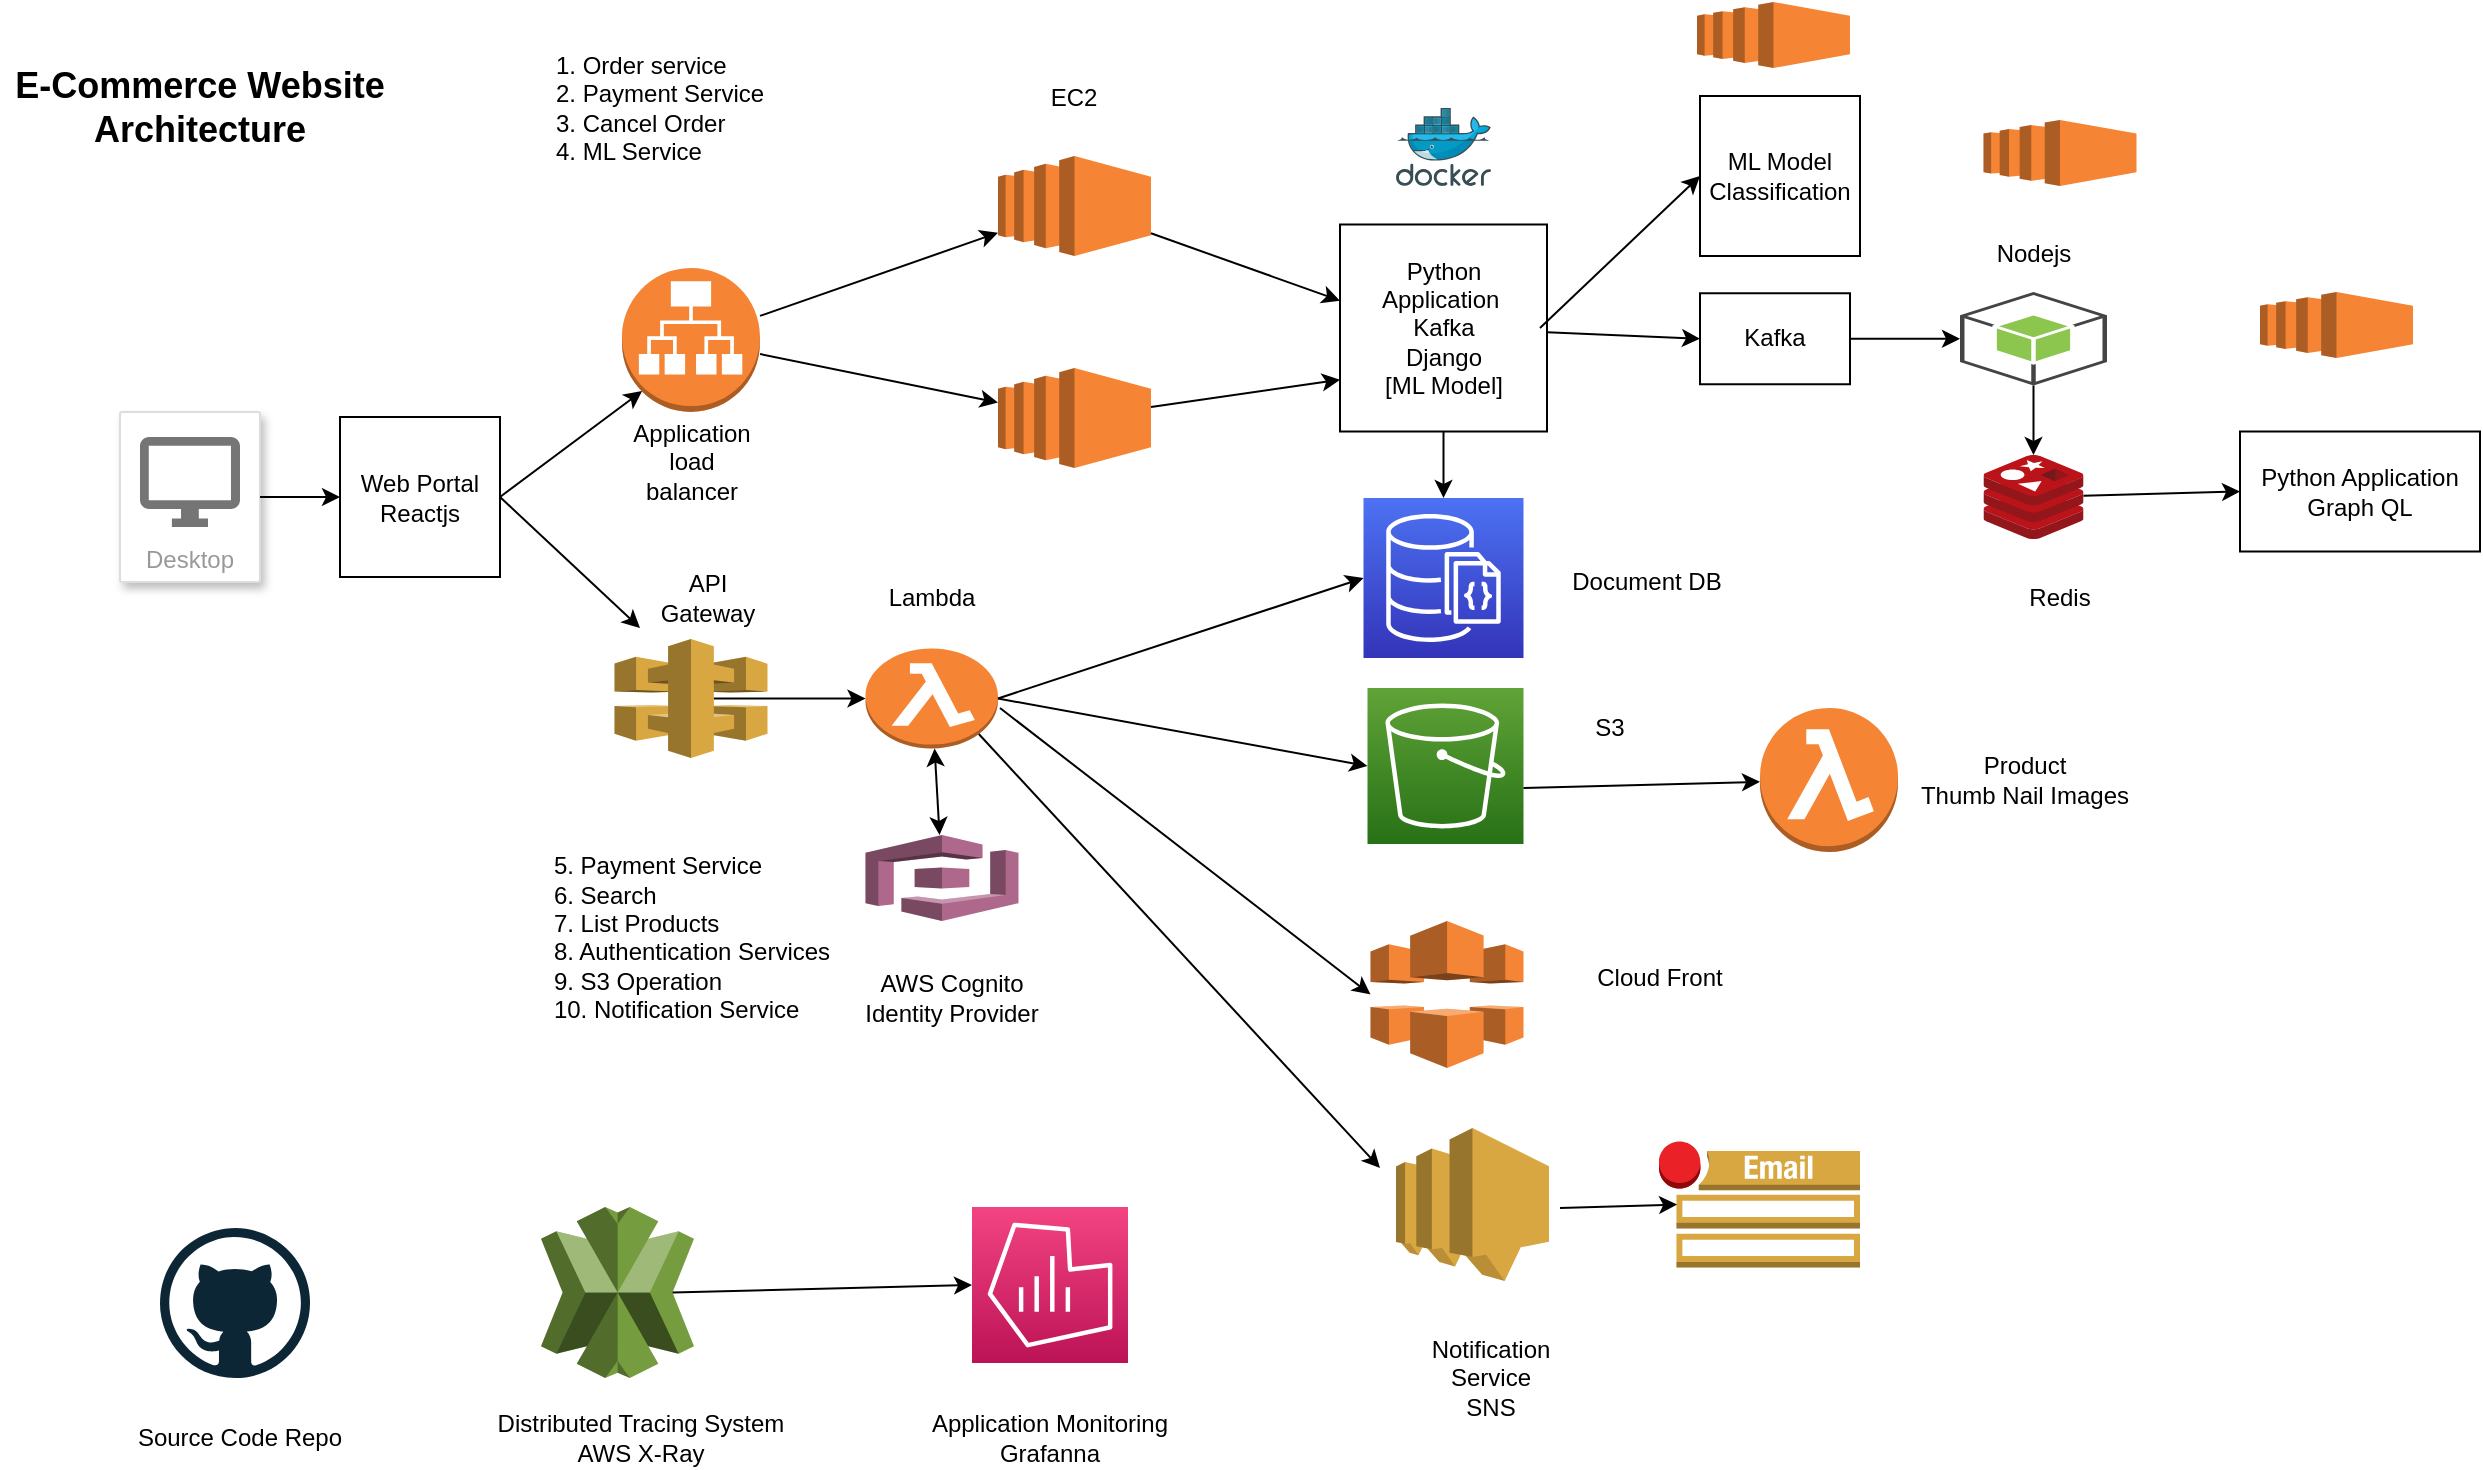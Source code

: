 <mxfile version="19.0.3" type="device"><diagram id="XXmg-zegP6LlbD_oTkng" name="Page-1"><mxGraphModel dx="2354" dy="754" grid="1" gridSize="10" guides="1" tooltips="1" connect="1" arrows="1" fold="1" page="1" pageScale="1" pageWidth="850" pageHeight="1100" math="0" shadow="0"><root><mxCell id="0"/><mxCell id="1" parent="0"/><mxCell id="A41Lz1WuujSkeehZ5j4z-2" value="" style="outlineConnect=0;dashed=0;verticalLabelPosition=bottom;verticalAlign=top;align=center;html=1;shape=mxgraph.aws3.application_load_balancer;fillColor=#F58534;gradientColor=none;" parent="1" vertex="1"><mxGeometry x="161" y="150" width="69" height="72" as="geometry"/></mxCell><mxCell id="A41Lz1WuujSkeehZ5j4z-4" value="" style="outlineConnect=0;dashed=0;verticalLabelPosition=bottom;verticalAlign=top;align=center;html=1;shape=mxgraph.aws3.ec2;fillColor=#F58534;gradientColor=none;" parent="1" vertex="1"><mxGeometry x="349" y="200" width="76.5" height="50" as="geometry"/></mxCell><mxCell id="A41Lz1WuujSkeehZ5j4z-5" value="" style="outlineConnect=0;dashed=0;verticalLabelPosition=bottom;verticalAlign=top;align=center;html=1;shape=mxgraph.aws3.ec2;fillColor=#F58534;gradientColor=none;" parent="1" vertex="1"><mxGeometry x="349" y="94" width="76.5" height="50" as="geometry"/></mxCell><mxCell id="A41Lz1WuujSkeehZ5j4z-6" value="" style="endArrow=classic;html=1;rounded=0;" parent="1" source="A41Lz1WuujSkeehZ5j4z-2" target="A41Lz1WuujSkeehZ5j4z-4" edge="1"><mxGeometry width="50" height="50" relative="1" as="geometry"><mxPoint x="400" y="430" as="sourcePoint"/><mxPoint x="450" y="380" as="targetPoint"/></mxGeometry></mxCell><mxCell id="A41Lz1WuujSkeehZ5j4z-7" value="" style="endArrow=classic;html=1;rounded=0;" parent="1" source="A41Lz1WuujSkeehZ5j4z-2" target="A41Lz1WuujSkeehZ5j4z-5" edge="1"><mxGeometry width="50" height="50" relative="1" as="geometry"><mxPoint x="650" y="240" as="sourcePoint"/><mxPoint x="450" y="380" as="targetPoint"/></mxGeometry></mxCell><mxCell id="A41Lz1WuujSkeehZ5j4z-11" value="" style="outlineConnect=0;dashed=0;verticalLabelPosition=bottom;verticalAlign=top;align=center;html=1;shape=mxgraph.aws3.lambda_function;fillColor=#F58534;gradientColor=none;" parent="1" vertex="1"><mxGeometry x="282.75" y="340.25" width="66.25" height="50" as="geometry"/></mxCell><mxCell id="A41Lz1WuujSkeehZ5j4z-20" value="" style="sketch=0;points=[[0,0,0],[0.25,0,0],[0.5,0,0],[0.75,0,0],[1,0,0],[0,1,0],[0.25,1,0],[0.5,1,0],[0.75,1,0],[1,1,0],[0,0.25,0],[0,0.5,0],[0,0.75,0],[1,0.25,0],[1,0.5,0],[1,0.75,0]];outlineConnect=0;fontColor=#232F3E;gradientColor=#4D72F3;gradientDirection=north;fillColor=#3334B9;strokeColor=#ffffff;dashed=0;verticalLabelPosition=bottom;verticalAlign=top;align=center;html=1;fontSize=12;fontStyle=0;aspect=fixed;shape=mxgraph.aws4.resourceIcon;resIcon=mxgraph.aws4.documentdb_with_mongodb_compatibility;" parent="1" vertex="1"><mxGeometry x="531.75" y="265" width="80" height="80" as="geometry"/></mxCell><mxCell id="A41Lz1WuujSkeehZ5j4z-21" value="" style="outlineConnect=0;dashed=0;verticalLabelPosition=bottom;verticalAlign=top;align=center;html=1;shape=mxgraph.aws3.api_gateway;fillColor=#D9A741;gradientColor=none;" parent="1" vertex="1"><mxGeometry x="157.25" y="335.5" width="76.5" height="59.5" as="geometry"/></mxCell><mxCell id="A41Lz1WuujSkeehZ5j4z-24" value="" style="endArrow=classic;html=1;rounded=0;entryX=0;entryY=0.5;entryDx=0;entryDy=0;entryPerimeter=0;exitX=0.65;exitY=0.5;exitDx=0;exitDy=0;exitPerimeter=0;" parent="1" source="A41Lz1WuujSkeehZ5j4z-21" target="A41Lz1WuujSkeehZ5j4z-11" edge="1"><mxGeometry width="50" height="50" relative="1" as="geometry"><mxPoint x="290" y="385" as="sourcePoint"/><mxPoint x="240" y="400" as="targetPoint"/></mxGeometry></mxCell><mxCell id="A41Lz1WuujSkeehZ5j4z-25" value="1. Order service&lt;br&gt;2. Payment Service&lt;br&gt;3. Cancel Order&lt;br&gt;4. ML Service" style="text;html=1;strokeColor=none;fillColor=none;align=left;verticalAlign=middle;whiteSpace=wrap;rounded=0;" parent="1" vertex="1"><mxGeometry x="125.5" y="55" width="140" height="30" as="geometry"/></mxCell><mxCell id="A41Lz1WuujSkeehZ5j4z-26" value="&lt;div style=&quot;text-align: left;&quot;&gt;&lt;span style=&quot;background-color: initial;&quot;&gt;5. Payment Service&lt;/span&gt;&lt;/div&gt;&lt;div style=&quot;text-align: left;&quot;&gt;&lt;span style=&quot;background-color: initial;&quot;&gt;6. Search&lt;/span&gt;&lt;/div&gt;&lt;div style=&quot;text-align: left;&quot;&gt;&lt;span style=&quot;background-color: initial;&quot;&gt;7. List Products&lt;/span&gt;&lt;/div&gt;&lt;div style=&quot;text-align: left;&quot;&gt;&lt;span style=&quot;background-color: initial;&quot;&gt;8. Authentication Services&lt;/span&gt;&lt;/div&gt;&lt;div style=&quot;text-align: left;&quot;&gt;&lt;span style=&quot;background-color: initial;&quot;&gt;9. S3 Operation&lt;/span&gt;&lt;/div&gt;&lt;div style=&quot;text-align: left;&quot;&gt;&lt;span style=&quot;background-color: initial;&quot;&gt;10. Notification Service&lt;/span&gt;&lt;/div&gt;&lt;div style=&quot;text-align: left;&quot;&gt;&lt;span style=&quot;background-color: initial;&quot;&gt;&lt;br&gt;&lt;/span&gt;&lt;/div&gt;" style="text;html=1;strokeColor=none;fillColor=none;align=center;verticalAlign=middle;whiteSpace=wrap;rounded=0;" parent="1" vertex="1"><mxGeometry x="120.5" y="476.5" width="150" height="30" as="geometry"/></mxCell><mxCell id="A41Lz1WuujSkeehZ5j4z-27" value="" style="outlineConnect=0;dashed=0;verticalLabelPosition=bottom;verticalAlign=top;align=center;html=1;shape=mxgraph.aws3.cognito;fillColor=#AD688B;gradientColor=none;" parent="1" vertex="1"><mxGeometry x="282.75" y="433.5" width="76.5" height="43" as="geometry"/></mxCell><mxCell id="A41Lz1WuujSkeehZ5j4z-28" value="" style="endArrow=classic;startArrow=classic;html=1;rounded=0;" parent="1" source="A41Lz1WuujSkeehZ5j4z-11" target="A41Lz1WuujSkeehZ5j4z-27" edge="1"><mxGeometry width="50" height="50" relative="1" as="geometry"><mxPoint x="280" y="400" as="sourcePoint"/><mxPoint x="330" y="310" as="targetPoint"/></mxGeometry></mxCell><mxCell id="A41Lz1WuujSkeehZ5j4z-30" value="AWS Cognito&lt;br&gt;Identity Provider" style="text;html=1;strokeColor=none;fillColor=none;align=center;verticalAlign=middle;whiteSpace=wrap;rounded=0;" parent="1" vertex="1"><mxGeometry x="270.5" y="500" width="110" height="30" as="geometry"/></mxCell><mxCell id="A41Lz1WuujSkeehZ5j4z-31" value="Python Application&amp;nbsp;&lt;br&gt;Kafka&lt;br&gt;Django&lt;br&gt;[ML Model]" style="whiteSpace=wrap;html=1;aspect=fixed;" parent="1" vertex="1"><mxGeometry x="520" y="128.25" width="103.5" height="103.5" as="geometry"/></mxCell><mxCell id="A41Lz1WuujSkeehZ5j4z-38" value="" style="endArrow=classic;html=1;rounded=0;entryX=0;entryY=0.368;entryDx=0;entryDy=0;entryPerimeter=0;" parent="1" source="A41Lz1WuujSkeehZ5j4z-5" target="A41Lz1WuujSkeehZ5j4z-31" edge="1"><mxGeometry width="50" height="50" relative="1" as="geometry"><mxPoint x="400" y="230" as="sourcePoint"/><mxPoint x="450" y="180" as="targetPoint"/></mxGeometry></mxCell><mxCell id="A41Lz1WuujSkeehZ5j4z-42" value="" style="endArrow=classic;html=1;rounded=0;exitX=1;exitY=0.5;exitDx=0;exitDy=0;exitPerimeter=0;entryX=0;entryY=0.5;entryDx=0;entryDy=0;entryPerimeter=0;" parent="1" source="A41Lz1WuujSkeehZ5j4z-11" target="A41Lz1WuujSkeehZ5j4z-20" edge="1"><mxGeometry width="50" height="50" relative="1" as="geometry"><mxPoint x="400" y="230" as="sourcePoint"/><mxPoint x="640" y="260" as="targetPoint"/></mxGeometry></mxCell><mxCell id="A41Lz1WuujSkeehZ5j4z-43" value="" style="dashed=0;outlineConnect=0;html=1;align=center;labelPosition=center;verticalLabelPosition=bottom;verticalAlign=top;shape=mxgraph.weblogos.github" parent="1" vertex="1"><mxGeometry x="-70" y="630" width="75" height="75" as="geometry"/></mxCell><mxCell id="A41Lz1WuujSkeehZ5j4z-44" value="Source Code Repo" style="text;html=1;strokeColor=none;fillColor=none;align=center;verticalAlign=middle;whiteSpace=wrap;rounded=0;" parent="1" vertex="1"><mxGeometry x="-90" y="720" width="120" height="30" as="geometry"/></mxCell><mxCell id="A41Lz1WuujSkeehZ5j4z-45" value="" style="sketch=0;aspect=fixed;html=1;points=[];align=center;image;fontSize=12;image=img/lib/mscae/Docker.svg;" parent="1" vertex="1"><mxGeometry x="548" y="70" width="47.5" height="38.95" as="geometry"/></mxCell><mxCell id="A41Lz1WuujSkeehZ5j4z-46" value="Web Portal&lt;br&gt;Reactjs" style="whiteSpace=wrap;html=1;aspect=fixed;" parent="1" vertex="1"><mxGeometry x="20" y="224.5" width="80" height="80" as="geometry"/></mxCell><mxCell id="A41Lz1WuujSkeehZ5j4z-49" value="" style="endArrow=classic;html=1;rounded=0;exitX=0.5;exitY=1;exitDx=0;exitDy=0;entryX=0.5;entryY=0;entryDx=0;entryDy=0;entryPerimeter=0;" parent="1" source="A41Lz1WuujSkeehZ5j4z-31" target="A41Lz1WuujSkeehZ5j4z-20" edge="1"><mxGeometry width="50" height="50" relative="1" as="geometry"><mxPoint x="400" y="310" as="sourcePoint"/><mxPoint x="630" y="320" as="targetPoint"/></mxGeometry></mxCell><mxCell id="A41Lz1WuujSkeehZ5j4z-50" value="Desktop" style="strokeColor=#dddddd;shadow=1;strokeWidth=1;rounded=1;absoluteArcSize=1;arcSize=2;labelPosition=center;verticalLabelPosition=middle;align=center;verticalAlign=bottom;spacingLeft=0;fontColor=#999999;fontSize=12;whiteSpace=wrap;spacingBottom=2;" parent="1" vertex="1"><mxGeometry x="-90" y="222" width="70" height="85" as="geometry"/></mxCell><mxCell id="A41Lz1WuujSkeehZ5j4z-51" value="" style="sketch=0;dashed=0;connectable=0;html=1;fillColor=#757575;strokeColor=none;shape=mxgraph.gcp2.desktop;part=1;" parent="A41Lz1WuujSkeehZ5j4z-50" vertex="1"><mxGeometry x="0.5" width="50" height="45" relative="1" as="geometry"><mxPoint x="-25" y="12.5" as="offset"/></mxGeometry></mxCell><mxCell id="A41Lz1WuujSkeehZ5j4z-52" value="" style="endArrow=classic;html=1;rounded=0;exitX=1;exitY=0.5;exitDx=0;exitDy=0;entryX=0;entryY=0.5;entryDx=0;entryDy=0;" parent="1" source="A41Lz1WuujSkeehZ5j4z-50" target="A41Lz1WuujSkeehZ5j4z-46" edge="1"><mxGeometry width="50" height="50" relative="1" as="geometry"><mxPoint x="400" y="310" as="sourcePoint"/><mxPoint x="450" y="260" as="targetPoint"/></mxGeometry></mxCell><mxCell id="A41Lz1WuujSkeehZ5j4z-54" value="" style="endArrow=classic;html=1;rounded=0;entryX=0;entryY=0.75;entryDx=0;entryDy=0;" parent="1" source="A41Lz1WuujSkeehZ5j4z-4" target="A41Lz1WuujSkeehZ5j4z-31" edge="1"><mxGeometry width="50" height="50" relative="1" as="geometry"><mxPoint x="400" y="310" as="sourcePoint"/><mxPoint x="450" y="260" as="targetPoint"/></mxGeometry></mxCell><mxCell id="A41Lz1WuujSkeehZ5j4z-55" value="" style="endArrow=classic;html=1;rounded=0;exitX=1;exitY=0.5;exitDx=0;exitDy=0;entryX=0.145;entryY=0.855;entryDx=0;entryDy=0;entryPerimeter=0;" parent="1" source="A41Lz1WuujSkeehZ5j4z-46" target="A41Lz1WuujSkeehZ5j4z-2" edge="1"><mxGeometry width="50" height="50" relative="1" as="geometry"><mxPoint x="400" y="310" as="sourcePoint"/><mxPoint x="450" y="260" as="targetPoint"/></mxGeometry></mxCell><mxCell id="A41Lz1WuujSkeehZ5j4z-56" value="" style="endArrow=classic;html=1;rounded=0;exitX=1;exitY=0.5;exitDx=0;exitDy=0;" parent="1" source="A41Lz1WuujSkeehZ5j4z-46" edge="1"><mxGeometry width="50" height="50" relative="1" as="geometry"><mxPoint x="400" y="310" as="sourcePoint"/><mxPoint x="170" y="330" as="targetPoint"/></mxGeometry></mxCell><mxCell id="A41Lz1WuujSkeehZ5j4z-57" value="ML Model&lt;br&gt;Classification" style="whiteSpace=wrap;html=1;aspect=fixed;" parent="1" vertex="1"><mxGeometry x="700" y="64" width="80" height="80" as="geometry"/></mxCell><mxCell id="A41Lz1WuujSkeehZ5j4z-60" value="" style="sketch=0;points=[[0,0,0],[0.25,0,0],[0.5,0,0],[0.75,0,0],[1,0,0],[0,1,0],[0.25,1,0],[0.5,1,0],[0.75,1,0],[1,1,0],[0,0.25,0],[0,0.5,0],[0,0.75,0],[1,0.25,0],[1,0.5,0],[1,0.75,0]];outlineConnect=0;fontColor=#232F3E;gradientColor=#60A337;gradientDirection=north;fillColor=#277116;strokeColor=#ffffff;dashed=0;verticalLabelPosition=bottom;verticalAlign=top;align=center;html=1;fontSize=12;fontStyle=0;aspect=fixed;shape=mxgraph.aws4.resourceIcon;resIcon=mxgraph.aws4.s3;" parent="1" vertex="1"><mxGeometry x="533.75" y="360" width="78" height="78" as="geometry"/></mxCell><mxCell id="A41Lz1WuujSkeehZ5j4z-61" value="" style="endArrow=classic;html=1;rounded=0;exitX=1;exitY=0.5;exitDx=0;exitDy=0;exitPerimeter=0;entryX=0;entryY=0.5;entryDx=0;entryDy=0;entryPerimeter=0;" parent="1" source="A41Lz1WuujSkeehZ5j4z-11" target="A41Lz1WuujSkeehZ5j4z-60" edge="1"><mxGeometry width="50" height="50" relative="1" as="geometry"><mxPoint x="400" y="290" as="sourcePoint"/><mxPoint x="560" y="410" as="targetPoint"/></mxGeometry></mxCell><mxCell id="A41Lz1WuujSkeehZ5j4z-62" value="EC2" style="text;html=1;strokeColor=none;fillColor=none;align=center;verticalAlign=middle;whiteSpace=wrap;rounded=0;" parent="1" vertex="1"><mxGeometry x="357.25" y="50" width="60" height="30" as="geometry"/></mxCell><mxCell id="A41Lz1WuujSkeehZ5j4z-63" value="Application&lt;br&gt;load&lt;br&gt;balancer" style="text;html=1;strokeColor=none;fillColor=none;align=center;verticalAlign=middle;whiteSpace=wrap;rounded=0;" parent="1" vertex="1"><mxGeometry x="165.5" y="231.75" width="60" height="30" as="geometry"/></mxCell><mxCell id="A41Lz1WuujSkeehZ5j4z-64" value="API Gateway" style="text;html=1;strokeColor=none;fillColor=none;align=center;verticalAlign=middle;whiteSpace=wrap;rounded=0;" parent="1" vertex="1"><mxGeometry x="173.75" y="300" width="60" height="30" as="geometry"/></mxCell><mxCell id="A41Lz1WuujSkeehZ5j4z-65" value="Lambda" style="text;html=1;strokeColor=none;fillColor=none;align=center;verticalAlign=middle;whiteSpace=wrap;rounded=0;" parent="1" vertex="1"><mxGeometry x="285.88" y="300" width="60" height="30" as="geometry"/></mxCell><mxCell id="A41Lz1WuujSkeehZ5j4z-66" value="Document DB" style="text;html=1;strokeColor=none;fillColor=none;align=center;verticalAlign=middle;whiteSpace=wrap;rounded=0;" parent="1" vertex="1"><mxGeometry x="630" y="291.75" width="86.5" height="30" as="geometry"/></mxCell><mxCell id="A41Lz1WuujSkeehZ5j4z-67" value="S3" style="text;html=1;strokeColor=none;fillColor=none;align=center;verticalAlign=middle;whiteSpace=wrap;rounded=0;" parent="1" vertex="1"><mxGeometry x="624.5" y="365" width="60" height="30" as="geometry"/></mxCell><mxCell id="A41Lz1WuujSkeehZ5j4z-68" value="" style="outlineConnect=0;dashed=0;verticalLabelPosition=bottom;verticalAlign=top;align=center;html=1;shape=mxgraph.aws3.cloudfront;fillColor=#F58536;gradientColor=none;" parent="1" vertex="1"><mxGeometry x="535.25" y="476.5" width="76.5" height="73.5" as="geometry"/></mxCell><mxCell id="A41Lz1WuujSkeehZ5j4z-69" value="" style="endArrow=classic;html=1;rounded=0;entryX=0;entryY=0.5;entryDx=0;entryDy=0;entryPerimeter=0;" parent="1" target="A41Lz1WuujSkeehZ5j4z-68" edge="1"><mxGeometry width="50" height="50" relative="1" as="geometry"><mxPoint x="350" y="370" as="sourcePoint"/><mxPoint x="450" y="290" as="targetPoint"/></mxGeometry></mxCell><mxCell id="A41Lz1WuujSkeehZ5j4z-70" value="Cloud Front" style="text;html=1;strokeColor=none;fillColor=none;align=center;verticalAlign=middle;whiteSpace=wrap;rounded=0;" parent="1" vertex="1"><mxGeometry x="640" y="490" width="80" height="30" as="geometry"/></mxCell><mxCell id="A41Lz1WuujSkeehZ5j4z-71" value="" style="sketch=0;aspect=fixed;html=1;points=[];align=center;image;fontSize=12;image=img/lib/mscae/Cache_Redis_Product.svg;" parent="1" vertex="1"><mxGeometry x="841.75" y="243.5" width="50" height="42" as="geometry"/></mxCell><mxCell id="A41Lz1WuujSkeehZ5j4z-74" value="Redis" style="text;html=1;strokeColor=none;fillColor=none;align=center;verticalAlign=middle;whiteSpace=wrap;rounded=0;" parent="1" vertex="1"><mxGeometry x="850" y="300" width="60" height="30" as="geometry"/></mxCell><mxCell id="A41Lz1WuujSkeehZ5j4z-78" value="" style="outlineConnect=0;dashed=0;verticalLabelPosition=bottom;verticalAlign=top;align=center;html=1;shape=mxgraph.aws3.x_ray;fillColor=#759C3E;gradientColor=none;" parent="1" vertex="1"><mxGeometry x="120.5" y="619.5" width="76.5" height="85.5" as="geometry"/></mxCell><mxCell id="A41Lz1WuujSkeehZ5j4z-79" value="Distributed Tracing System&lt;br&gt;AWS X-Ray" style="text;html=1;strokeColor=none;fillColor=none;align=center;verticalAlign=middle;whiteSpace=wrap;rounded=0;" parent="1" vertex="1"><mxGeometry x="90" y="720" width="161.25" height="30" as="geometry"/></mxCell><mxCell id="A41Lz1WuujSkeehZ5j4z-80" value="" style="sketch=0;points=[[0,0,0],[0.25,0,0],[0.5,0,0],[0.75,0,0],[1,0,0],[0,1,0],[0.25,1,0],[0.5,1,0],[0.75,1,0],[1,1,0],[0,0.25,0],[0,0.5,0],[0,0.75,0],[1,0.25,0],[1,0.5,0],[1,0.75,0]];points=[[0,0,0],[0.25,0,0],[0.5,0,0],[0.75,0,0],[1,0,0],[0,1,0],[0.25,1,0],[0.5,1,0],[0.75,1,0],[1,1,0],[0,0.25,0],[0,0.5,0],[0,0.75,0],[1,0.25,0],[1,0.5,0],[1,0.75,0]];outlineConnect=0;fontColor=#232F3E;gradientColor=#F34482;gradientDirection=north;fillColor=#BC1356;strokeColor=#ffffff;dashed=0;verticalLabelPosition=bottom;verticalAlign=top;align=center;html=1;fontSize=12;fontStyle=0;aspect=fixed;shape=mxgraph.aws4.resourceIcon;resIcon=mxgraph.aws4.managed_service_for_grafana;" parent="1" vertex="1"><mxGeometry x="336" y="619.5" width="78" height="78" as="geometry"/></mxCell><mxCell id="A41Lz1WuujSkeehZ5j4z-81" value="Application Monitoring&lt;br&gt;Grafanna" style="text;html=1;strokeColor=none;fillColor=none;align=center;verticalAlign=middle;whiteSpace=wrap;rounded=0;" parent="1" vertex="1"><mxGeometry x="310" y="720" width="130" height="30" as="geometry"/></mxCell><mxCell id="A41Lz1WuujSkeehZ5j4z-82" value="Python Application&lt;br&gt;Graph QL" style="rounded=0;whiteSpace=wrap;html=1;" parent="1" vertex="1"><mxGeometry x="970" y="231.75" width="120" height="60" as="geometry"/></mxCell><mxCell id="A41Lz1WuujSkeehZ5j4z-83" value="" style="endArrow=classic;html=1;rounded=0;entryX=0;entryY=0.5;entryDx=0;entryDy=0;" parent="1" source="A41Lz1WuujSkeehZ5j4z-71" target="A41Lz1WuujSkeehZ5j4z-82" edge="1"><mxGeometry width="50" height="50" relative="1" as="geometry"><mxPoint x="410" y="390" as="sourcePoint"/><mxPoint x="460" y="340" as="targetPoint"/></mxGeometry></mxCell><mxCell id="A41Lz1WuujSkeehZ5j4z-85" value="" style="outlineConnect=0;dashed=0;verticalLabelPosition=bottom;verticalAlign=top;align=center;html=1;shape=mxgraph.aws3.android;fillColor=#8CC64F;gradientColor=none;" parent="1" vertex="1"><mxGeometry x="830" y="162" width="73.5" height="46.75" as="geometry"/></mxCell><mxCell id="A41Lz1WuujSkeehZ5j4z-87" value="Kafka" style="rounded=0;whiteSpace=wrap;html=1;" parent="1" vertex="1"><mxGeometry x="700" y="162.63" width="75" height="45.5" as="geometry"/></mxCell><mxCell id="A41Lz1WuujSkeehZ5j4z-88" value="" style="endArrow=classic;html=1;rounded=0;entryX=0;entryY=0.5;entryDx=0;entryDy=0;" parent="1" source="A41Lz1WuujSkeehZ5j4z-31" target="A41Lz1WuujSkeehZ5j4z-87" edge="1"><mxGeometry width="50" height="50" relative="1" as="geometry"><mxPoint x="630" y="190" as="sourcePoint"/><mxPoint x="710" y="180" as="targetPoint"/></mxGeometry></mxCell><mxCell id="A41Lz1WuujSkeehZ5j4z-90" value="" style="endArrow=classic;html=1;rounded=0;entryX=0;entryY=0.5;entryDx=0;entryDy=0;" parent="1" target="A41Lz1WuujSkeehZ5j4z-57" edge="1"><mxGeometry width="50" height="50" relative="1" as="geometry"><mxPoint x="620" y="180" as="sourcePoint"/><mxPoint x="460" y="330" as="targetPoint"/></mxGeometry></mxCell><mxCell id="A41Lz1WuujSkeehZ5j4z-92" value="" style="endArrow=classic;html=1;rounded=0;entryX=0;entryY=0.5;entryDx=0;entryDy=0;entryPerimeter=0;exitX=1;exitY=0.5;exitDx=0;exitDy=0;" parent="1" source="A41Lz1WuujSkeehZ5j4z-87" target="A41Lz1WuujSkeehZ5j4z-85" edge="1"><mxGeometry width="50" height="50" relative="1" as="geometry"><mxPoint x="590" y="380" as="sourcePoint"/><mxPoint x="640" y="330" as="targetPoint"/></mxGeometry></mxCell><mxCell id="A41Lz1WuujSkeehZ5j4z-93" value="" style="endArrow=classic;html=1;rounded=0;exitX=0.5;exitY=1;exitDx=0;exitDy=0;exitPerimeter=0;" parent="1" source="A41Lz1WuujSkeehZ5j4z-85" target="A41Lz1WuujSkeehZ5j4z-71" edge="1"><mxGeometry width="50" height="50" relative="1" as="geometry"><mxPoint x="590" y="380" as="sourcePoint"/><mxPoint x="640" y="330" as="targetPoint"/></mxGeometry></mxCell><mxCell id="A41Lz1WuujSkeehZ5j4z-94" value="Nodejs" style="text;html=1;strokeColor=none;fillColor=none;align=center;verticalAlign=middle;whiteSpace=wrap;rounded=0;" parent="1" vertex="1"><mxGeometry x="836.75" y="128.25" width="60" height="30" as="geometry"/></mxCell><mxCell id="ipfsNw3ZOQ4v2hYbX89n-3" value="&lt;b&gt;&lt;font style=&quot;font-size: 18px;&quot;&gt;E-Commerce Website&lt;br&gt;Architecture&lt;/font&gt;&lt;/b&gt;" style="text;html=1;strokeColor=none;fillColor=none;align=center;verticalAlign=middle;whiteSpace=wrap;rounded=0;" parent="1" vertex="1"><mxGeometry x="-150" y="55" width="200" height="30" as="geometry"/></mxCell><mxCell id="ipfsNw3ZOQ4v2hYbX89n-4" value="" style="outlineConnect=0;dashed=0;verticalLabelPosition=bottom;verticalAlign=top;align=center;html=1;shape=mxgraph.aws3.ec2;fillColor=#F58534;gradientColor=none;fontSize=18;" parent="1" vertex="1"><mxGeometry x="698.5" y="17" width="76.5" height="33" as="geometry"/></mxCell><mxCell id="ipfsNw3ZOQ4v2hYbX89n-5" value="" style="outlineConnect=0;dashed=0;verticalLabelPosition=bottom;verticalAlign=top;align=center;html=1;shape=mxgraph.aws3.ec2;fillColor=#F58534;gradientColor=none;fontSize=18;" parent="1" vertex="1"><mxGeometry x="841.75" y="75.95" width="76.5" height="33" as="geometry"/></mxCell><mxCell id="ipfsNw3ZOQ4v2hYbX89n-7" value="" style="outlineConnect=0;dashed=0;verticalLabelPosition=bottom;verticalAlign=top;align=center;html=1;shape=mxgraph.aws3.ec2;fillColor=#F58534;gradientColor=none;fontSize=18;" parent="1" vertex="1"><mxGeometry x="980" y="162" width="76.5" height="33" as="geometry"/></mxCell><mxCell id="rNQGoxE6aURD0nCiAEUR-1" value="" style="outlineConnect=0;dashed=0;verticalLabelPosition=bottom;verticalAlign=top;align=center;html=1;shape=mxgraph.aws3.sns;fillColor=#D9A741;gradientColor=none;" parent="1" vertex="1"><mxGeometry x="548" y="580" width="76.5" height="76.5" as="geometry"/></mxCell><mxCell id="rNQGoxE6aURD0nCiAEUR-2" value="Notification Service SNS" style="text;html=1;strokeColor=none;fillColor=none;align=center;verticalAlign=middle;whiteSpace=wrap;rounded=0;" parent="1" vertex="1"><mxGeometry x="567" y="690" width="56.5" height="30" as="geometry"/></mxCell><mxCell id="rNQGoxE6aURD0nCiAEUR-3" value="" style="endArrow=classic;html=1;rounded=0;exitX=0.855;exitY=0.855;exitDx=0;exitDy=0;exitPerimeter=0;" parent="1" source="A41Lz1WuujSkeehZ5j4z-11" edge="1"><mxGeometry width="50" height="50" relative="1" as="geometry"><mxPoint x="460" y="440" as="sourcePoint"/><mxPoint x="540" y="600" as="targetPoint"/></mxGeometry></mxCell><mxCell id="rNQGoxE6aURD0nCiAEUR-6" value="" style="outlineConnect=0;dashed=0;verticalLabelPosition=bottom;verticalAlign=top;align=center;html=1;shape=mxgraph.aws3.email_notification;fillColor=#D9A741;gradientColor=none;" parent="1" vertex="1"><mxGeometry x="679.5" y="586.75" width="100.5" height="63" as="geometry"/></mxCell><mxCell id="rNQGoxE6aURD0nCiAEUR-7" value="" style="endArrow=classic;html=1;rounded=0;entryX=0.09;entryY=0.5;entryDx=0;entryDy=0;entryPerimeter=0;" parent="1" target="rNQGoxE6aURD0nCiAEUR-6" edge="1"><mxGeometry width="50" height="50" relative="1" as="geometry"><mxPoint x="630" y="620" as="sourcePoint"/><mxPoint x="510" y="590" as="targetPoint"/></mxGeometry></mxCell><mxCell id="rNQGoxE6aURD0nCiAEUR-13" value="" style="outlineConnect=0;dashed=0;verticalLabelPosition=bottom;verticalAlign=top;align=center;html=1;shape=mxgraph.aws3.lambda_function;fillColor=#F58534;gradientColor=none;" parent="1" vertex="1"><mxGeometry x="730" y="370" width="69" height="72" as="geometry"/></mxCell><mxCell id="rNQGoxE6aURD0nCiAEUR-14" value="" style="endArrow=classic;html=1;rounded=0;" parent="1" target="rNQGoxE6aURD0nCiAEUR-13" edge="1"><mxGeometry width="50" height="50" relative="1" as="geometry"><mxPoint x="611.75" y="410" as="sourcePoint"/><mxPoint x="661.75" y="360" as="targetPoint"/></mxGeometry></mxCell><mxCell id="rNQGoxE6aURD0nCiAEUR-15" value="Product&lt;br&gt;Thumb Nail Images" style="text;html=1;strokeColor=none;fillColor=none;align=center;verticalAlign=middle;whiteSpace=wrap;rounded=0;" parent="1" vertex="1"><mxGeometry x="803.5" y="391" width="116.5" height="30" as="geometry"/></mxCell><mxCell id="YQdAsg-y5E1uZWgSyy8s-1" value="" style="endArrow=classic;html=1;rounded=0;exitX=0.86;exitY=0.5;exitDx=0;exitDy=0;exitPerimeter=0;entryX=0;entryY=0.5;entryDx=0;entryDy=0;entryPerimeter=0;" edge="1" parent="1" source="A41Lz1WuujSkeehZ5j4z-78" target="A41Lz1WuujSkeehZ5j4z-80"><mxGeometry width="50" height="50" relative="1" as="geometry"><mxPoint x="510" y="510" as="sourcePoint"/><mxPoint x="560" y="460" as="targetPoint"/></mxGeometry></mxCell></root></mxGraphModel></diagram></mxfile>